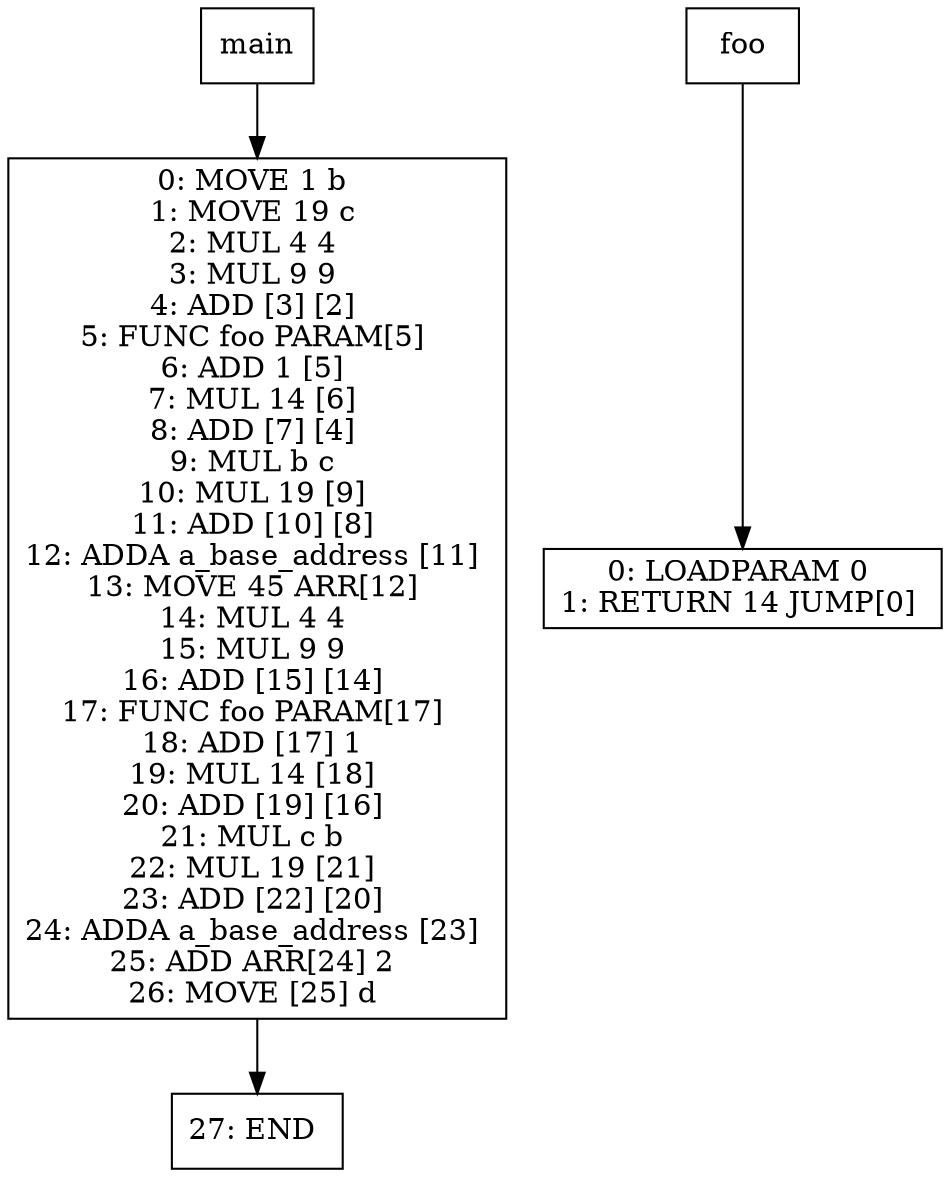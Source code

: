 digraph test020 {
node [shape=box]
373[label="main"]
373 -> 378
378[label="0: MOVE 1 b 
1: MOVE 19 c 
2: MUL 4 4 
3: MUL 9 9 
4: ADD [3] [2] 
5: FUNC foo PARAM[5] 
6: ADD 1 [5] 
7: MUL 14 [6] 
8: ADD [7] [4] 
9: MUL b c 
10: MUL 19 [9] 
11: ADD [10] [8] 
12: ADDA a_base_address [11] 
13: MOVE 45 ARR[12] 
14: MUL 4 4 
15: MUL 9 9 
16: ADD [15] [14] 
17: FUNC foo PARAM[17] 
18: ADD [17] 1 
19: MUL 14 [18] 
20: ADD [19] [16] 
21: MUL c b 
22: MUL 19 [21] 
23: ADD [22] [20] 
24: ADDA a_base_address [23] 
25: ADD ARR[24] 2 
26: MOVE [25] d 
"]
378 -> 382
382[label="27: END 
"]
376[label="foo"]
376 -> 377
377[label="0: LOADPARAM 0 
1: RETURN 14 JUMP[0] 
"]
}
